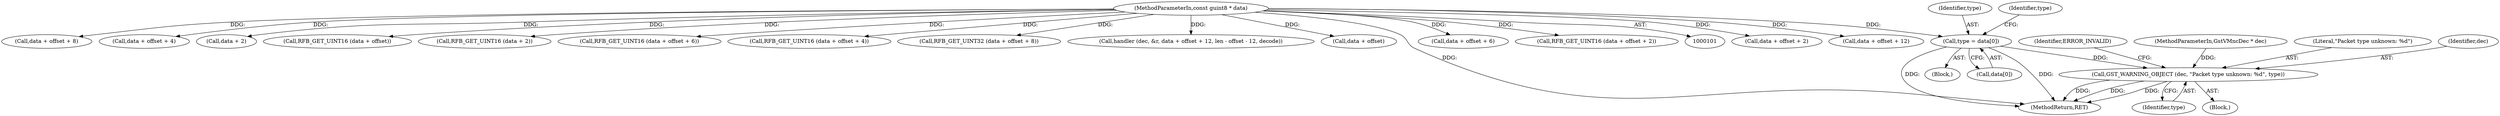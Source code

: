 digraph "0_gstreamer_4cb1bcf1422bbcd79c0f683edb7ee85e3f7a31fe@array" {
"1000122" [label="(Call,type = data[0])"];
"1000103" [label="(MethodParameterIn,const guint8 * data)"];
"1000396" [label="(Call,GST_WARNING_OBJECT (dec, \"Packet type unknown: %d\", type))"];
"1000189" [label="(Call,data + offset + 2)"];
"1000401" [label="(Identifier,ERROR_INVALID)"];
"1000368" [label="(Call,data + offset + 12)"];
"1000102" [label="(MethodParameterIn,GstVMncDec * dec)"];
"1000219" [label="(Call,data + offset + 8)"];
"1000106" [label="(Block,)"];
"1000199" [label="(Call,data + offset + 4)"];
"1000136" [label="(Call,data + 2)"];
"1000180" [label="(Call,RFB_GET_UINT16 (data + offset))"];
"1000124" [label="(Call,data[0])"];
"1000396" [label="(Call,GST_WARNING_OBJECT (dec, \"Packet type unknown: %d\", type))"];
"1000135" [label="(Call,RFB_GET_UINT16 (data + 2))"];
"1000123" [label="(Identifier,type)"];
"1000129" [label="(Block,)"];
"1000208" [label="(Call,RFB_GET_UINT16 (data + offset + 6))"];
"1000398" [label="(Literal,\"Packet type unknown: %d\")"];
"1000128" [label="(Identifier,type)"];
"1000198" [label="(Call,RFB_GET_UINT16 (data + offset + 4))"];
"1000218" [label="(Call,RFB_GET_UINT32 (data + offset + 8))"];
"1000364" [label="(Call,handler (dec, &r, data + offset + 12, len - offset - 12, decode))"];
"1000181" [label="(Call,data + offset)"];
"1000404" [label="(MethodReturn,RET)"];
"1000209" [label="(Call,data + offset + 6)"];
"1000397" [label="(Identifier,dec)"];
"1000122" [label="(Call,type = data[0])"];
"1000103" [label="(MethodParameterIn,const guint8 * data)"];
"1000399" [label="(Identifier,type)"];
"1000188" [label="(Call,RFB_GET_UINT16 (data + offset + 2))"];
"1000122" -> "1000106"  [label="AST: "];
"1000122" -> "1000124"  [label="CFG: "];
"1000123" -> "1000122"  [label="AST: "];
"1000124" -> "1000122"  [label="AST: "];
"1000128" -> "1000122"  [label="CFG: "];
"1000122" -> "1000404"  [label="DDG: "];
"1000122" -> "1000404"  [label="DDG: "];
"1000103" -> "1000122"  [label="DDG: "];
"1000122" -> "1000396"  [label="DDG: "];
"1000103" -> "1000101"  [label="AST: "];
"1000103" -> "1000404"  [label="DDG: "];
"1000103" -> "1000135"  [label="DDG: "];
"1000103" -> "1000136"  [label="DDG: "];
"1000103" -> "1000180"  [label="DDG: "];
"1000103" -> "1000181"  [label="DDG: "];
"1000103" -> "1000188"  [label="DDG: "];
"1000103" -> "1000189"  [label="DDG: "];
"1000103" -> "1000198"  [label="DDG: "];
"1000103" -> "1000199"  [label="DDG: "];
"1000103" -> "1000208"  [label="DDG: "];
"1000103" -> "1000209"  [label="DDG: "];
"1000103" -> "1000218"  [label="DDG: "];
"1000103" -> "1000219"  [label="DDG: "];
"1000103" -> "1000364"  [label="DDG: "];
"1000103" -> "1000368"  [label="DDG: "];
"1000396" -> "1000129"  [label="AST: "];
"1000396" -> "1000399"  [label="CFG: "];
"1000397" -> "1000396"  [label="AST: "];
"1000398" -> "1000396"  [label="AST: "];
"1000399" -> "1000396"  [label="AST: "];
"1000401" -> "1000396"  [label="CFG: "];
"1000396" -> "1000404"  [label="DDG: "];
"1000396" -> "1000404"  [label="DDG: "];
"1000396" -> "1000404"  [label="DDG: "];
"1000102" -> "1000396"  [label="DDG: "];
}
